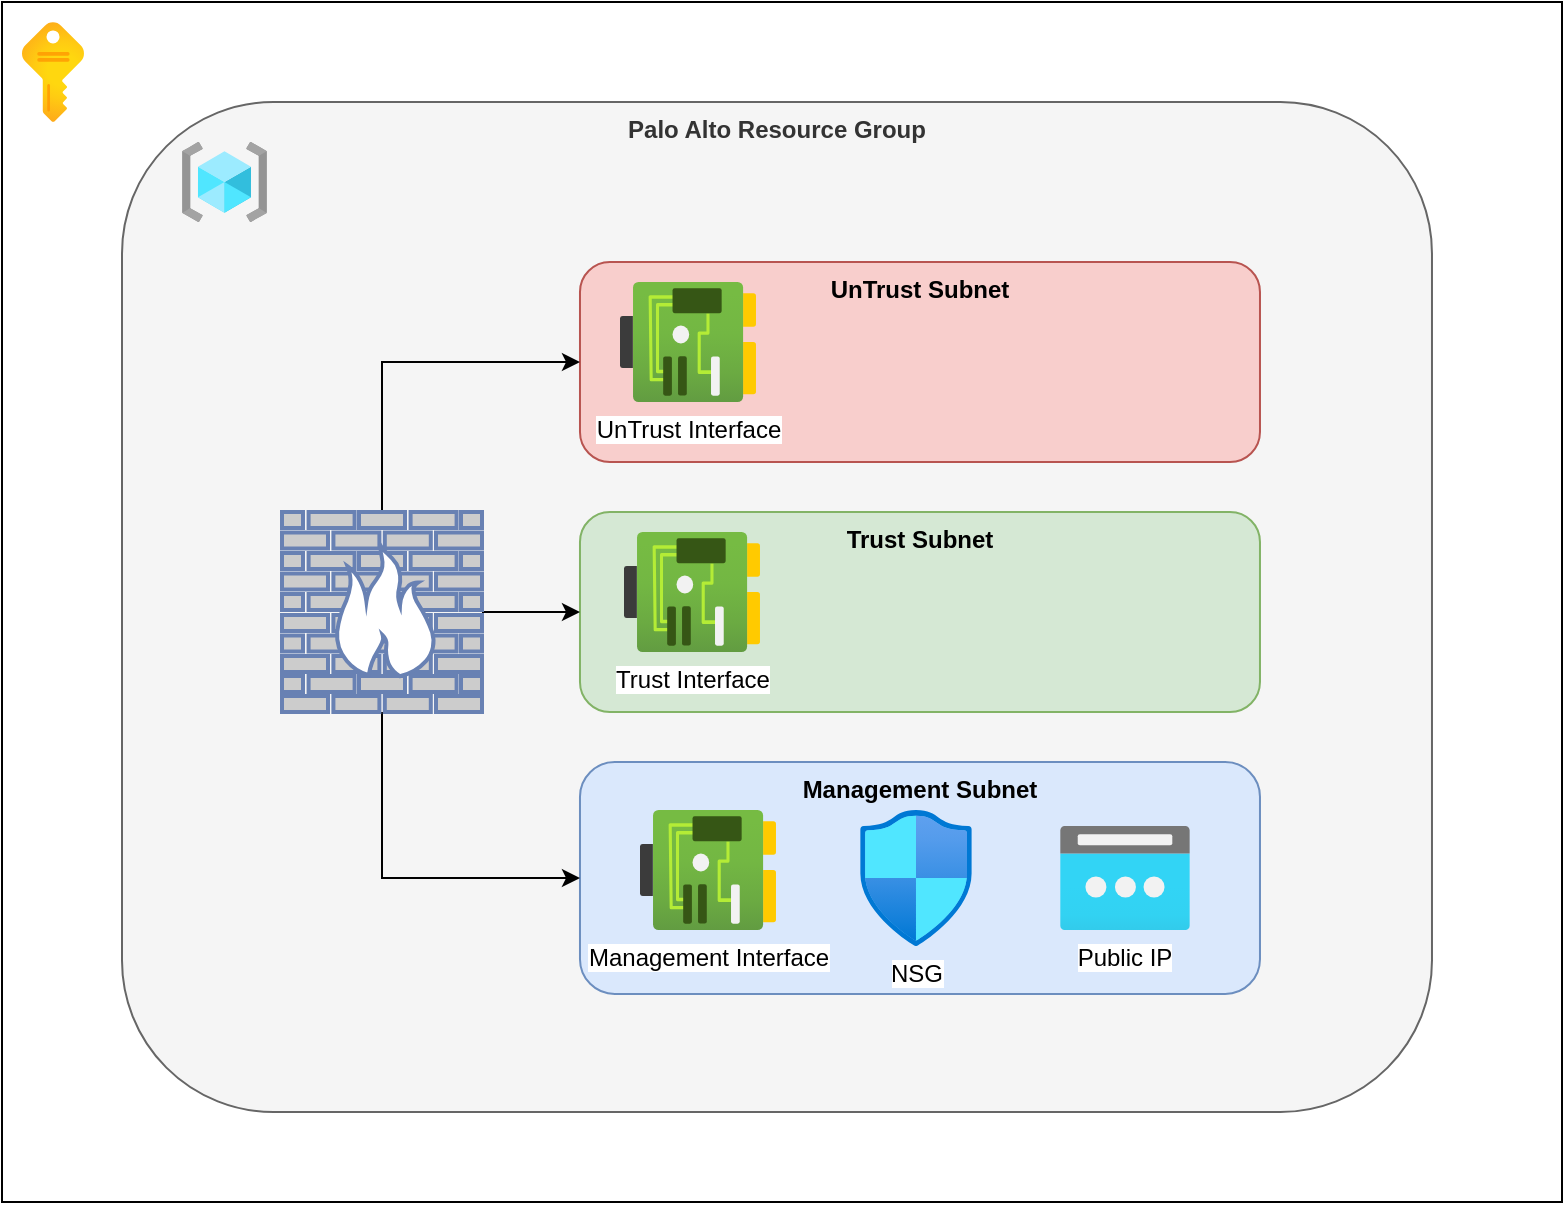<mxfile version="21.2.8" type="device">
  <diagram name="Page-1" id="YNYV5DUwG5Amc00SN1QY">
    <mxGraphModel dx="1242" dy="821" grid="1" gridSize="10" guides="1" tooltips="1" connect="1" arrows="1" fold="1" page="1" pageScale="1" pageWidth="1700" pageHeight="1100" math="0" shadow="0">
      <root>
        <mxCell id="0" />
        <mxCell id="1" parent="0" />
        <mxCell id="9B0Pj9RXHSw-rxOfPcdT-30" value="" style="rounded=0;whiteSpace=wrap;html=1;verticalAlign=top;fontStyle=1" vertex="1" parent="1">
          <mxGeometry x="200" y="120" width="780" height="600" as="geometry" />
        </mxCell>
        <mxCell id="9B0Pj9RXHSw-rxOfPcdT-33" value="" style="image;aspect=fixed;html=1;points=[];align=center;fontSize=12;image=img/lib/azure2/general/Subscriptions.svg;" vertex="1" parent="1">
          <mxGeometry x="210" y="130" width="30.99" height="50" as="geometry" />
        </mxCell>
        <mxCell id="9B0Pj9RXHSw-rxOfPcdT-34" value="Palo Alto Resource Group" style="rounded=1;whiteSpace=wrap;html=1;verticalAlign=top;fontStyle=1;fillColor=#f5f5f5;fontColor=#333333;strokeColor=#666666;" vertex="1" parent="1">
          <mxGeometry x="260" y="170" width="654.99" height="505" as="geometry" />
        </mxCell>
        <mxCell id="9B0Pj9RXHSw-rxOfPcdT-29" value="Management Subnet" style="rounded=1;whiteSpace=wrap;html=1;fillColor=#dae8fc;strokeColor=#6c8ebf;verticalAlign=top;fontStyle=1" vertex="1" parent="1">
          <mxGeometry x="488.99" y="500" width="340" height="116" as="geometry" />
        </mxCell>
        <mxCell id="9B0Pj9RXHSw-rxOfPcdT-28" value="UnTrust Subnet" style="rounded=1;whiteSpace=wrap;html=1;fillColor=#f8cecc;strokeColor=#b85450;verticalAlign=top;fontStyle=1" vertex="1" parent="1">
          <mxGeometry x="488.99" y="250" width="340" height="100" as="geometry" />
        </mxCell>
        <mxCell id="9B0Pj9RXHSw-rxOfPcdT-26" value="Trust Subnet" style="rounded=1;whiteSpace=wrap;html=1;fillColor=#d5e8d4;strokeColor=#82b366;verticalAlign=top;fontStyle=1" vertex="1" parent="1">
          <mxGeometry x="488.99" y="375" width="340" height="100" as="geometry" />
        </mxCell>
        <mxCell id="9B0Pj9RXHSw-rxOfPcdT-23" style="edgeStyle=orthogonalEdgeStyle;rounded=0;orthogonalLoop=1;jettySize=auto;html=1;exitX=0.5;exitY=1;exitDx=0;exitDy=0;exitPerimeter=0;entryX=0;entryY=0.5;entryDx=0;entryDy=0;" edge="1" parent="1" source="9B0Pj9RXHSw-rxOfPcdT-14" target="9B0Pj9RXHSw-rxOfPcdT-29">
          <mxGeometry relative="1" as="geometry" />
        </mxCell>
        <mxCell id="9B0Pj9RXHSw-rxOfPcdT-31" style="edgeStyle=orthogonalEdgeStyle;rounded=0;orthogonalLoop=1;jettySize=auto;html=1;exitX=1;exitY=0.5;exitDx=0;exitDy=0;exitPerimeter=0;entryX=0;entryY=0.5;entryDx=0;entryDy=0;" edge="1" parent="1" source="9B0Pj9RXHSw-rxOfPcdT-14" target="9B0Pj9RXHSw-rxOfPcdT-26">
          <mxGeometry relative="1" as="geometry" />
        </mxCell>
        <mxCell id="9B0Pj9RXHSw-rxOfPcdT-32" style="edgeStyle=orthogonalEdgeStyle;rounded=0;orthogonalLoop=1;jettySize=auto;html=1;exitX=0.5;exitY=0;exitDx=0;exitDy=0;exitPerimeter=0;entryX=0;entryY=0.5;entryDx=0;entryDy=0;" edge="1" parent="1" source="9B0Pj9RXHSw-rxOfPcdT-14" target="9B0Pj9RXHSw-rxOfPcdT-28">
          <mxGeometry relative="1" as="geometry" />
        </mxCell>
        <mxCell id="9B0Pj9RXHSw-rxOfPcdT-14" value="" style="fontColor=#0066CC;verticalAlign=top;verticalLabelPosition=bottom;labelPosition=center;align=center;html=1;outlineConnect=0;fillColor=#CCCCCC;strokeColor=#6881B3;gradientColor=none;gradientDirection=north;strokeWidth=2;shape=mxgraph.networks.firewall;" vertex="1" parent="1">
          <mxGeometry x="340" y="375" width="100" height="100" as="geometry" />
        </mxCell>
        <mxCell id="9B0Pj9RXHSw-rxOfPcdT-16" value="Trust Interface" style="image;aspect=fixed;html=1;points=[];align=center;fontSize=12;image=img/lib/azure2/networking/Network_Interfaces.svg;" vertex="1" parent="1">
          <mxGeometry x="510.99" y="385" width="68" height="60" as="geometry" />
        </mxCell>
        <mxCell id="9B0Pj9RXHSw-rxOfPcdT-17" value="UnTrust Interface" style="image;aspect=fixed;html=1;points=[];align=center;fontSize=12;image=img/lib/azure2/networking/Network_Interfaces.svg;" vertex="1" parent="1">
          <mxGeometry x="508.99" y="260" width="68" height="60" as="geometry" />
        </mxCell>
        <mxCell id="9B0Pj9RXHSw-rxOfPcdT-19" value="Management Interface" style="image;aspect=fixed;html=1;points=[];align=center;fontSize=12;image=img/lib/azure2/networking/Network_Interfaces.svg;" vertex="1" parent="1">
          <mxGeometry x="518.99" y="524" width="68" height="60" as="geometry" />
        </mxCell>
        <mxCell id="9B0Pj9RXHSw-rxOfPcdT-20" value="NSG" style="image;aspect=fixed;html=1;points=[];align=center;fontSize=12;image=img/lib/azure2/networking/Network_Security_Groups.svg;" vertex="1" parent="1">
          <mxGeometry x="628.99" y="524" width="56.0" height="68" as="geometry" />
        </mxCell>
        <mxCell id="9B0Pj9RXHSw-rxOfPcdT-21" value="Public IP" style="image;aspect=fixed;html=1;points=[];align=center;fontSize=12;image=img/lib/azure2/networking/Public_IP_Addresses.svg;" vertex="1" parent="1">
          <mxGeometry x="728.99" y="532" width="65" height="52" as="geometry" />
        </mxCell>
        <mxCell id="9B0Pj9RXHSw-rxOfPcdT-36" value="" style="image;aspect=fixed;html=1;points=[];align=center;fontSize=12;image=img/lib/azure2/general/Resource_Groups.svg;" vertex="1" parent="1">
          <mxGeometry x="290" y="190" width="42.5" height="40" as="geometry" />
        </mxCell>
      </root>
    </mxGraphModel>
  </diagram>
</mxfile>
